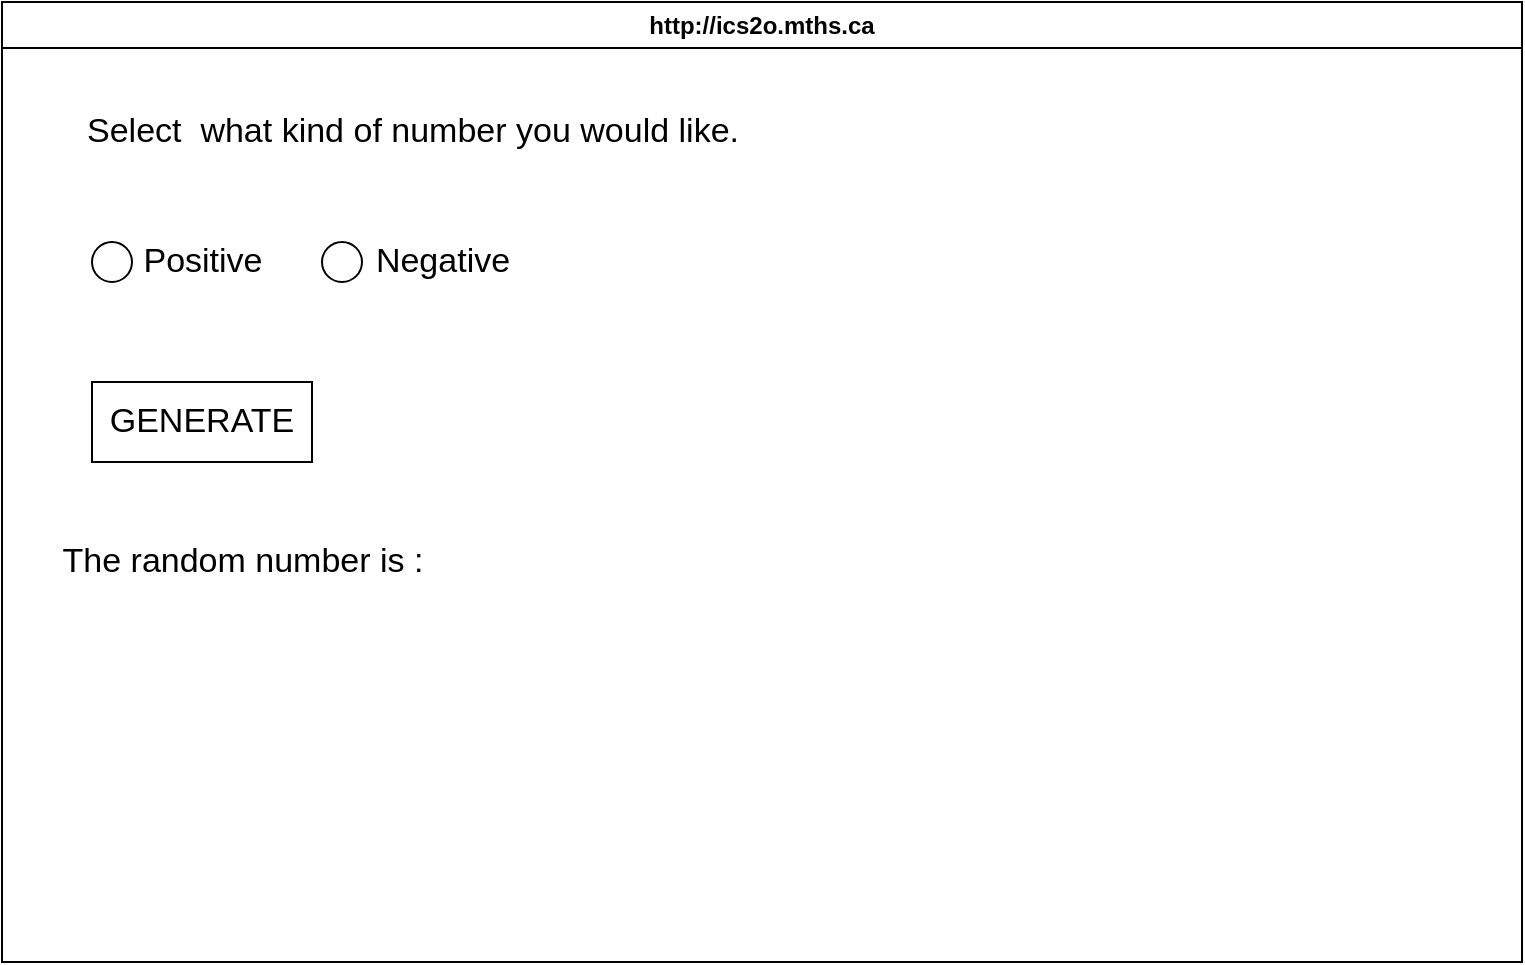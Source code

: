 <mxfile>
    <diagram id="HIP3nbAZw_EuaXWnEj3U" name="Page-1">
        <mxGraphModel dx="606" dy="478" grid="1" gridSize="10" guides="1" tooltips="1" connect="1" arrows="1" fold="1" page="1" pageScale="1" pageWidth="850" pageHeight="1100" math="0" shadow="0">
            <root>
                <mxCell id="0"/>
                <mxCell id="1" parent="0"/>
                <mxCell id="7" value="http://ics2o.mths.ca" style="swimlane;whiteSpace=wrap;html=1;" parent="1" vertex="1">
                    <mxGeometry x="40" y="40" width="760" height="480" as="geometry"/>
                </mxCell>
                <mxCell id="8" value="&lt;font style=&quot;font-size: 17px;&quot;&gt;Select&amp;nbsp; what kind of number you would like.&lt;/font&gt;" style="text;html=1;align=center;verticalAlign=middle;resizable=0;points=[];autosize=1;strokeColor=none;fillColor=none;" parent="7" vertex="1">
                    <mxGeometry x="30" y="50" width="350" height="30" as="geometry"/>
                </mxCell>
                <mxCell id="10" value="Positive" style="text;html=1;align=center;verticalAlign=middle;resizable=0;points=[];autosize=1;strokeColor=none;fillColor=none;fontSize=17;" parent="7" vertex="1">
                    <mxGeometry x="60" y="115" width="80" height="30" as="geometry"/>
                </mxCell>
                <mxCell id="12" value="GENERATE" style="whiteSpace=wrap;html=1;fontSize=17;" parent="7" vertex="1">
                    <mxGeometry x="45" y="190" width="110" height="40" as="geometry"/>
                </mxCell>
                <mxCell id="13" value="The random number is :" style="text;html=1;align=center;verticalAlign=middle;resizable=0;points=[];autosize=1;strokeColor=none;fillColor=none;fontSize=17;" parent="7" vertex="1">
                    <mxGeometry x="20" y="265" width="200" height="30" as="geometry"/>
                </mxCell>
                <mxCell id="16" value="" style="ellipse;whiteSpace=wrap;html=1;" vertex="1" parent="7">
                    <mxGeometry x="160" y="120" width="20" height="20" as="geometry"/>
                </mxCell>
                <mxCell id="18" value="" style="ellipse;whiteSpace=wrap;html=1;" vertex="1" parent="7">
                    <mxGeometry x="45" y="120" width="20" height="20" as="geometry"/>
                </mxCell>
                <mxCell id="11" value="Negative" style="text;html=1;align=center;verticalAlign=middle;resizable=0;points=[];autosize=1;strokeColor=none;fillColor=none;fontSize=17;" parent="1" vertex="1">
                    <mxGeometry x="215" y="155" width="90" height="30" as="geometry"/>
                </mxCell>
            </root>
        </mxGraphModel>
    </diagram>
</mxfile>